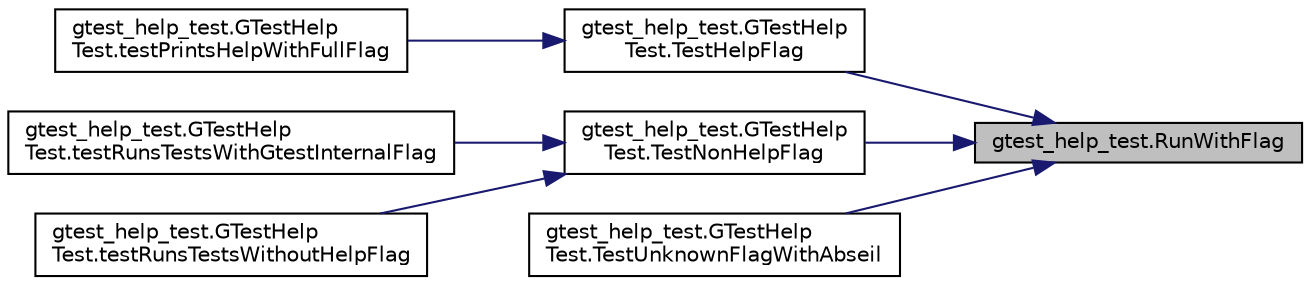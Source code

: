 digraph "gtest_help_test.RunWithFlag"
{
 // LATEX_PDF_SIZE
  bgcolor="transparent";
  edge [fontname="Helvetica",fontsize="10",labelfontname="Helvetica",labelfontsize="10"];
  node [fontname="Helvetica",fontsize="10",shape=record];
  rankdir="RL";
  Node1 [label="gtest_help_test.RunWithFlag",height=0.2,width=0.4,color="black", fillcolor="grey75", style="filled", fontcolor="black",tooltip=" "];
  Node1 -> Node2 [dir="back",color="midnightblue",fontsize="10",style="solid",fontname="Helvetica"];
  Node2 [label="gtest_help_test.GTestHelp\lTest.TestHelpFlag",height=0.2,width=0.4,color="black",URL="$classgtest__help__test_1_1GTestHelpTest.html#a26cc1a64bd67278252ebfcd0ac0dca0c",tooltip=" "];
  Node2 -> Node3 [dir="back",color="midnightblue",fontsize="10",style="solid",fontname="Helvetica"];
  Node3 [label="gtest_help_test.GTestHelp\lTest.testPrintsHelpWithFullFlag",height=0.2,width=0.4,color="black",URL="$classgtest__help__test_1_1GTestHelpTest.html#ad91b46ad4506ff52b337b63f6b6c2ad1",tooltip=" "];
  Node1 -> Node4 [dir="back",color="midnightblue",fontsize="10",style="solid",fontname="Helvetica"];
  Node4 [label="gtest_help_test.GTestHelp\lTest.TestNonHelpFlag",height=0.2,width=0.4,color="black",URL="$classgtest__help__test_1_1GTestHelpTest.html#a03ffa91ecf6193ed2ed80b53933112ab",tooltip=" "];
  Node4 -> Node5 [dir="back",color="midnightblue",fontsize="10",style="solid",fontname="Helvetica"];
  Node5 [label="gtest_help_test.GTestHelp\lTest.testRunsTestsWithGtestInternalFlag",height=0.2,width=0.4,color="black",URL="$classgtest__help__test_1_1GTestHelpTest.html#a0ebec2e3154d22a63e362d2196f9c638",tooltip=" "];
  Node4 -> Node6 [dir="back",color="midnightblue",fontsize="10",style="solid",fontname="Helvetica"];
  Node6 [label="gtest_help_test.GTestHelp\lTest.testRunsTestsWithoutHelpFlag",height=0.2,width=0.4,color="black",URL="$classgtest__help__test_1_1GTestHelpTest.html#ae7831f92e8e3763c07afb908915b3d20",tooltip=" "];
  Node1 -> Node7 [dir="back",color="midnightblue",fontsize="10",style="solid",fontname="Helvetica"];
  Node7 [label="gtest_help_test.GTestHelp\lTest.TestUnknownFlagWithAbseil",height=0.2,width=0.4,color="black",URL="$classgtest__help__test_1_1GTestHelpTest.html#a8e2b017ef8c8fbcb87a7e2fe4dfcedd0",tooltip=" "];
}
